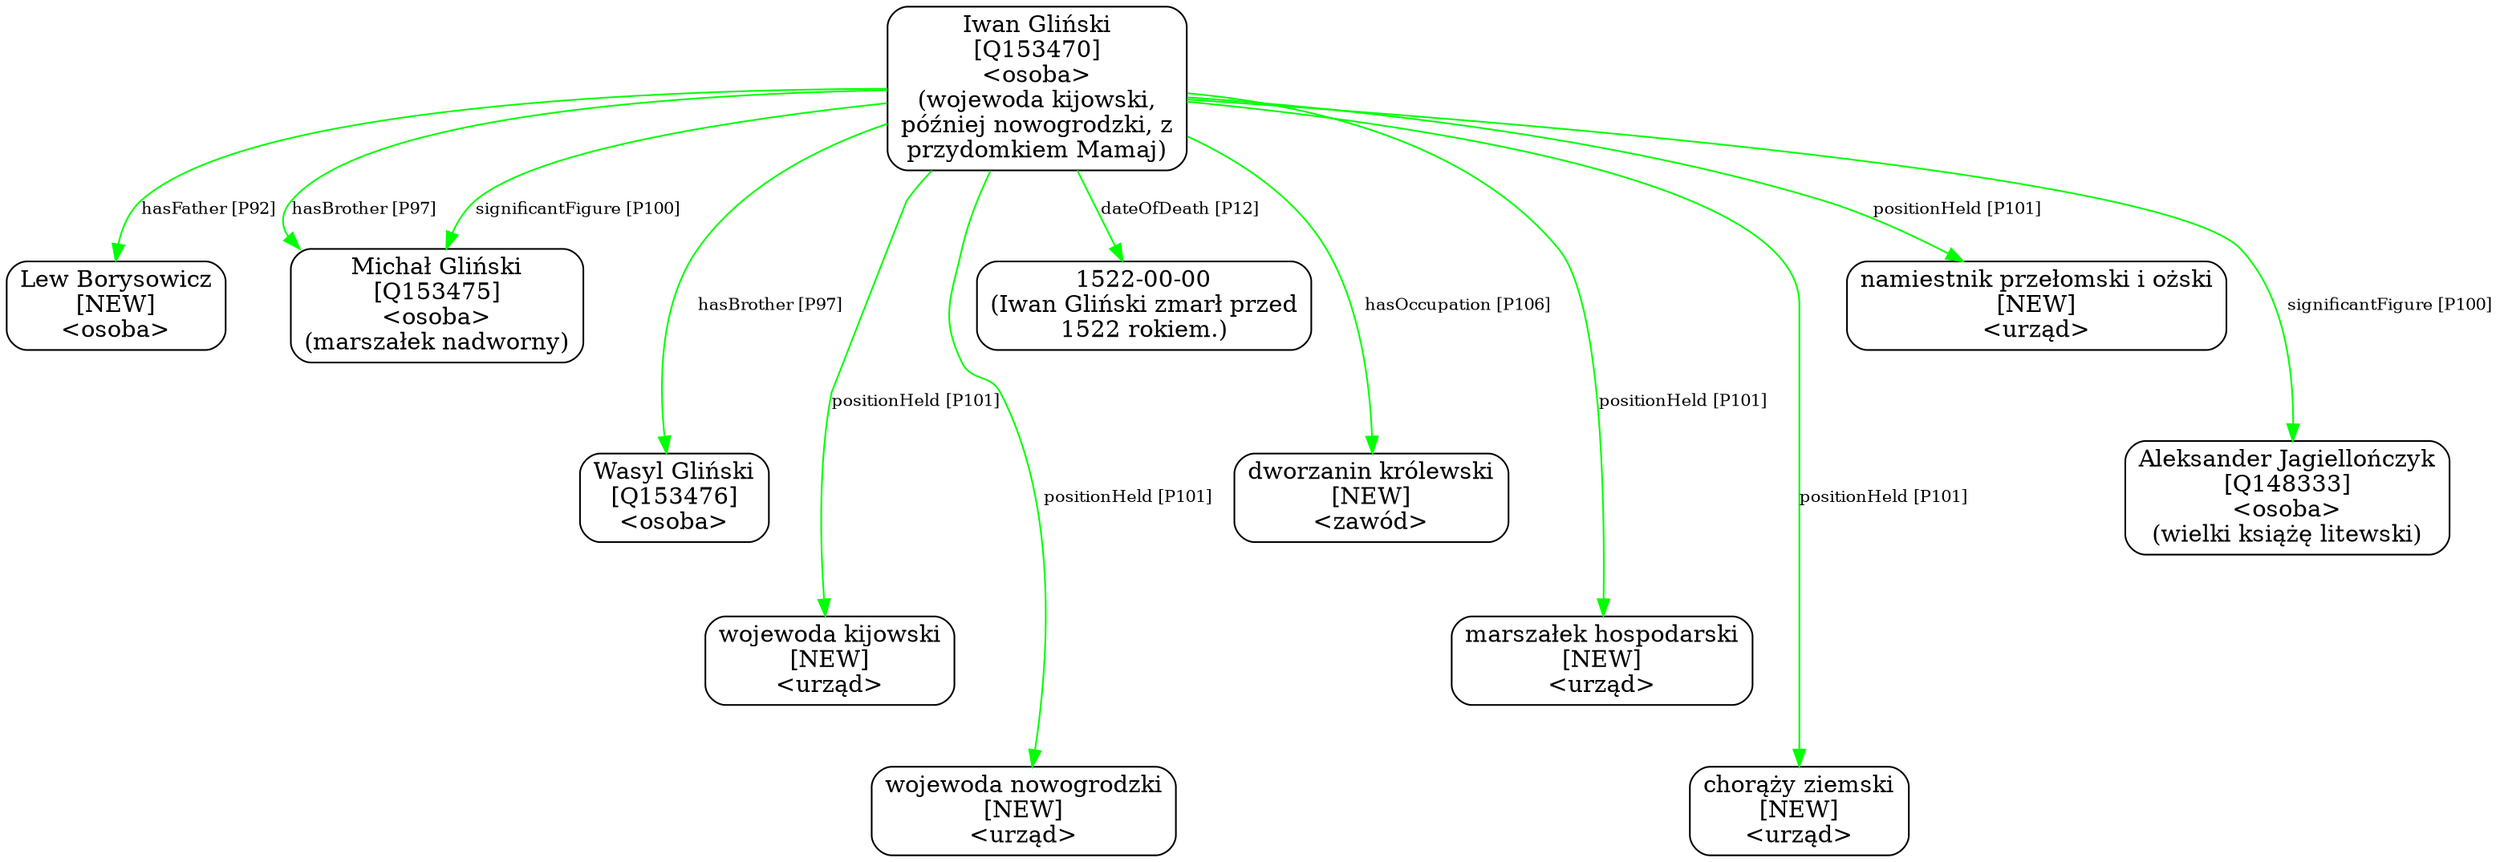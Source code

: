 digraph {
	node [shape=box,
		style=rounded
	];
	edge [fontsize=10];
	"Iwan Gliński
[Q153470]
<osoba>
(wojewoda kijowski,
później nowogrodzki, z
przydomkiem Mamaj)"	[color=black,
		label="Iwan Gliński
[Q153470]
<osoba>
(wojewoda kijowski,
później nowogrodzki, z
przydomkiem Mamaj)"];
	"Iwan Gliński
[Q153470]
<osoba>
(wojewoda kijowski,
później nowogrodzki, z
przydomkiem Mamaj)" -> "Lew Borysowicz
[NEW]
<osoba>"	[color=green,
		label="hasFather [P92]",
		minlen=1];
	"Iwan Gliński
[Q153470]
<osoba>
(wojewoda kijowski,
później nowogrodzki, z
przydomkiem Mamaj)" -> "Michał Gliński
[Q153475]
<osoba>
(marszałek nadworny)"	[color=green,
		label="hasBrother [P97]"];
	"Iwan Gliński
[Q153470]
<osoba>
(wojewoda kijowski,
później nowogrodzki, z
przydomkiem Mamaj)" -> "Michał Gliński
[Q153475]
<osoba>
(marszałek nadworny)"	[color=green,
		label="significantFigure [P100]"];
	"Iwan Gliński
[Q153470]
<osoba>
(wojewoda kijowski,
później nowogrodzki, z
przydomkiem Mamaj)" -> "Wasyl Gliński
[Q153476]
<osoba>"	[color=green,
		label="hasBrother [P97]",
		minlen=2];
	"Iwan Gliński
[Q153470]
<osoba>
(wojewoda kijowski,
później nowogrodzki, z
przydomkiem Mamaj)" -> "wojewoda kijowski
[NEW]
<urząd>"	[color=green,
		label="positionHeld [P101]",
		minlen=3];
	"Iwan Gliński
[Q153470]
<osoba>
(wojewoda kijowski,
później nowogrodzki, z
przydomkiem Mamaj)" -> "wojewoda nowogrodzki
[NEW]
<urząd>"	[color=green,
		label="positionHeld [P101]",
		minlen=4];
	"Iwan Gliński
[Q153470]
<osoba>
(wojewoda kijowski,
później nowogrodzki, z
przydomkiem Mamaj)" -> "1522-00-00
(Iwan Gliński zmarł przed
1522 rokiem.)"	[color=green,
		label="dateOfDeath [P12]",
		minlen=1];
	"Iwan Gliński
[Q153470]
<osoba>
(wojewoda kijowski,
później nowogrodzki, z
przydomkiem Mamaj)" -> "dworzanin królewski
[NEW]
<zawód>"	[color=green,
		label="hasOccupation [P106]",
		minlen=2];
	"Iwan Gliński
[Q153470]
<osoba>
(wojewoda kijowski,
później nowogrodzki, z
przydomkiem Mamaj)" -> "marszałek hospodarski
[NEW]
<urząd>"	[color=green,
		label="positionHeld [P101]",
		minlen=3];
	"Iwan Gliński
[Q153470]
<osoba>
(wojewoda kijowski,
później nowogrodzki, z
przydomkiem Mamaj)" -> "chorąży ziemski
[NEW]
<urząd>"	[color=green,
		label="positionHeld [P101]",
		minlen=4];
	"Iwan Gliński
[Q153470]
<osoba>
(wojewoda kijowski,
później nowogrodzki, z
przydomkiem Mamaj)" -> "namiestnik przełomski i ożski
[NEW]
<urząd>"	[color=green,
		label="positionHeld [P101]",
		minlen=1];
	"Iwan Gliński
[Q153470]
<osoba>
(wojewoda kijowski,
później nowogrodzki, z
przydomkiem Mamaj)" -> "Aleksander Jagiellończyk
[Q148333]
<osoba>
(wielki książę litewski)"	[color=green,
		label="significantFigure [P100]",
		minlen=2];
}

